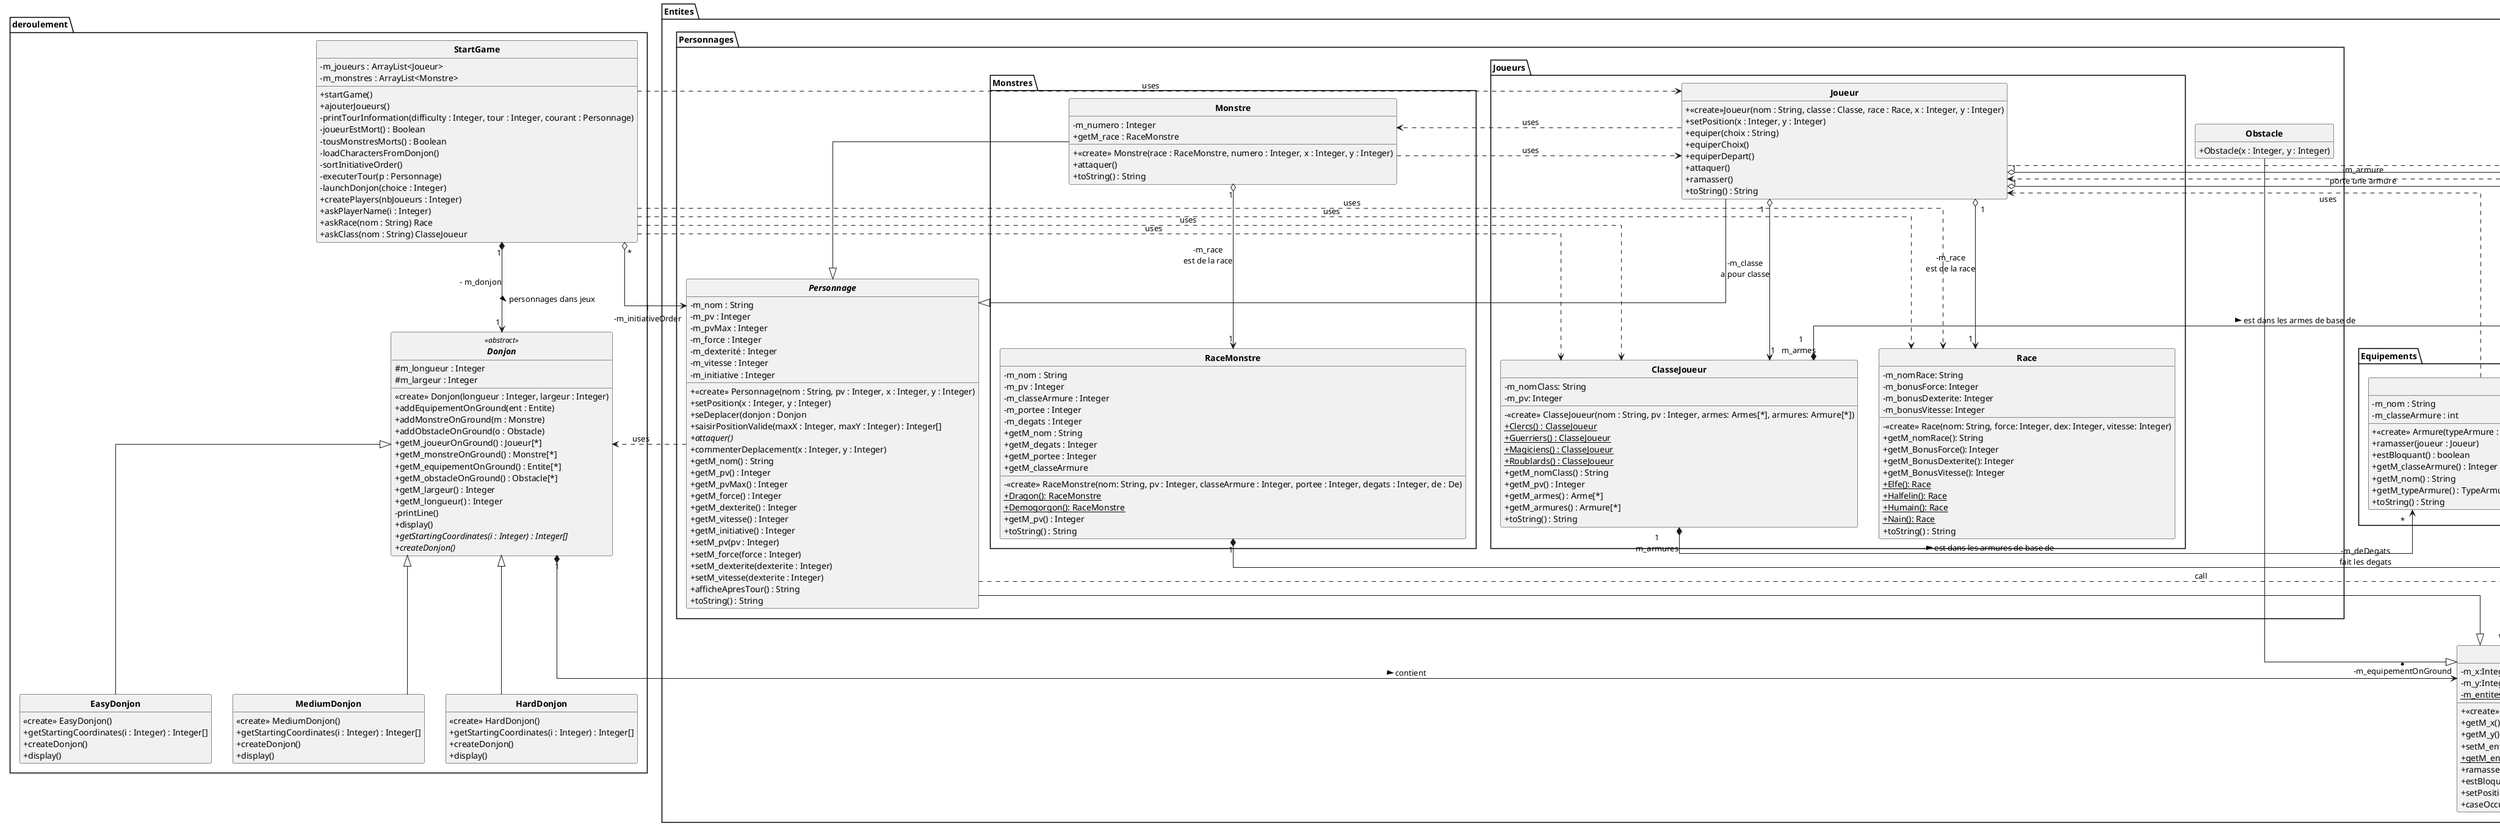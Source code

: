@startuml
'https://plantuml.com/use-case-diagram
skinparam style strictuml
skinparam classFontStyle Bold
skinparam classAttributeIconSize 0
skinparam linetype ortho
hide empty members
package Entites{
    abstract class Entite {
        - m_x:Integer
        - m_y:Integer
        - {static} m_entites : List<Entite>
        + <<create>> Entite(x : Integer, y: Integer)
        + getM_x() : Integer
        + getM_y() : Integer
        + setM_entites()
        + {static} getM_entites() : List<Entite>
        + ramasser(Joueur : joueur)
        + estBloquant() : boolean
        + setPosition(x : Integer, y : Integer)
        + caseOccupee(x : Integer, y : Integer)
    }

    package Equipements
    {
      ' Class Arme
      class Arme{
        - m_nom : String
        - m_portee : Integer
        + <<create>> Arme(type: TypeArme, nom: String , Dedegats: De , portee: Integer)
        + ramasser(joueur : Joueur)
        + estBloquant() : boolean
        + getM_typeArme() : TypeArme
        + getM_nom() : String
        + getM_degats(): De
        + getM_portee(): Integer
        + toString() : String
      }
      enum TypeArme <<enumerate>>
      {
        COURANTE
        DISTANCE
        GUERRE
      }
      ' Class Armure
      class Armure{
        - m_nom : String
        - m_classeArmure : int
        + <<create>> Armure(typeArmure : TypeArmure, nom : String, classeArmure : Integer)
        + ramasser(joueur : Joueur)
        + estBloquant() : boolean
        + getM_classeArmure() : Integer
        + getM_nom() : String
        + getM_typeArmure() : TypeArmure
        + toString() : String
      }
      enum TypeArmure <<enumerate>>
      {
        LEGERE
        LOURDE
      }
    }
    package Personnages {
        abstract class Personnage{
            -m_nom : String
            -m_pv : Integer
            -m_pvMax : Integer
            -m_force : Integer
            -m_dexterité : Integer
            -m_vitesse : Integer
            -m_initiative : Integer
            + <<create>> Personnage(nom : String, pv : Integer, x : Integer, y : Integer)
            + setPosition(x : Integer, y : Integer)
            + seDeplacer(donjon : Donjon
            + saisirPositionValide(maxX : Integer, maxY : Integer) : Integer[]
            + {abstract} attaquer()
            + commenterDeplacement(x : Integer, y : Integer)
            + getM_nom() : String
            + getM_pv() : Integer
            + getM_pvMax() : Integer
            + getM_force() : Integer
            + getM_dexterite() : Integer
            + getM_vitesse() : Integer
            + getM_initiative() : Integer
            + setM_pv(pv : Integer)
            + setM_force(force : Integer)
            + setM_dexterite(dexterite : Integer)
            + setM_vitesse(dexterite : Integer)
            + afficheApresTour() : String
            + toString() : String
        }
        package Joueurs {
            class Joueur{
                +<<create>>Joueur(nom : String, classe : Classe, race : Race, x : Integer, y : Integer)
                +setPosition(x : Integer, y : Integer)
                +equiper(choix : String)
                +equiperChoix()
                +equiperDepart()
                +attaquer()
                +ramasser()
                +toString() : String
            }
            class ClasseJoueur {
               - m_nomClass: String
               - m_pv: Integer
               - <<create>> ClasseJoueur(nom : String, pv : Integer, armes: Armes[*], armures: Armure[*])
               + {static} Clercs() : ClasseJoueur
               + {static} Guerriers() : ClasseJoueur
               + {static} Magiciens() : ClasseJoueur
               + {static} Roublards() : ClasseJoueur
               + getM_nomClass() : String
               + getM_pv() : Integer
               + getM_armes() : Arme[*]
               + getM_armures() : Armure[*]
               + toString() : String
            }

            class Race {
              - m_nomRace: String
              - m_bonusForce: Integer
              - m_bonusDexterite: Integer
              - m_bonusVitesse: Integer
              - <<create>> Race(nom: String, force: Integer, dex: Integer, vitesse: Integer)
              + getM_nomRace(): String
              + getM_BonusForce(): Integer
              + getM_BonusDexterite(): Integer
              + getM_BonusVitesse(): Integer
              + {static} Elfe(): Race
              + {static} Halfelin(): Race
              + {static} Humain(): Race
              + {static} Nain(): Race
              + toString() : String
            }
        }
        package Monstres {
            class Monstre {
                - m_numero : Integer
                + <<create>> Monstre(race : RaceMonstre, numero : Integer, x : Integer, y : Integer)
                + attaquer()
                + getM_race : RaceMonstre
                + toString() : String
            }

            class RaceMonstre {
                - m_nom : String
                - m_pv : Integer
                - m_classeArmure : Integer
                - m_portee : Integer
                - m_degats : Integer
                - <<create>> RaceMonstre(nom: String, pv : Integer, classeArmure : Integer, portee : Integer, degats : Integer, de : De)
                + {static} Dragon(): RaceMonstre
                + {static} Demogorgon(): RaceMonstre
                + getM_pv() : Integer
                + getM_nom : String
                + getM_degats : Integer
                + getM_portee : Integer
                + getM_classeArmure
                + toString() : String
            }
        }

        class Obstacle {
            + Obstacle(x : Integer, y : Integer)
        }
    }
}
package utils
{
  class Utils <<static>>{
    + {static} dico : Map<Character, Integer>
    + {static} dico2 : Map<Integer,Character>
  }
  class De
  {
    - m_nombreDes : Integer
    - m_facesParDe: Integer
    + <<create>> De(nombreDes : Integer, facesParDe : Integer)
    + lanceDe(): Integer
    + lanceDePrint(): Integer
    + toString(): String
  }
}
package deroulement {
           abstract class Donjon <<abstract>>{
                # m_longueur : Integer
                # m_largeur : Integer
                <<create>> Donjon(longueur : Integer, largeur : Integer)
                + addEquipementOnGround(ent : Entite)
                + addMonstreOnGround(m : Monstre)
                + addObstacleOnGround(o : Obstacle)
                + getM_joueurOnGround() : Joueur[*]
                + getM_monstreOnGround() : Monstre[*]
                + getM_equipementOnGround() : Entite[*]
                + getM_obstacleOnGround() : Obstacle[*]
                + getM_largeur() : Integer
                + getM_longueur() : Integer
                - printLine()
                + display()
                + {abstract} getStartingCoordinates(i : Integer) : Integer[]
                + {abstract} createDonjon()
            }
           class EasyDonjon extends Donjon {
                <<create>> EasyDonjon()
                + getStartingCoordinates(i : Integer) : Integer[]
                + createDonjon()
                + display()
           }
           class MediumDonjon extends Donjon {
                            <<create>> MediumDonjon()
                            + getStartingCoordinates(i : Integer) : Integer[]
                            + createDonjon()
                            + display()
           }
           class HardDonjon extends Donjon {
                                       <<create>> HardDonjon()
                                       + getStartingCoordinates(i : Integer) : Integer[]
                                       + createDonjon()
                                       + display()
           }
           class StartGame {
               - m_joueurs : ArrayList<Joueur>
               - m_monstres : ArrayList<Monstre>
               + startGame()
               + ajouterJoueurs()
               - printTourInformation(difficulty : Integer, tour : Integer, courant : Personnage)
               - joueurEstMort() : Boolean
               - tousMonstresMorts() : Boolean
               - loadCharactersFromDonjon()
               - sortInitiativeOrder()
               - executerTour(p : Personnage)
               - launchDonjon(choice : Integer)
               + createPlayers(nbJoueurs : Integer)
               + askPlayerName(i : Integer)
               + askRace(nom : String) Race
               + askClass(nom : String) ClasseJoueur
           }

}

' Donjon Relations
Donjon "1" *--> "* \n-m_equipementOnGround" Entite : contient \t\t >

' Class Startgame Relations
StartGame "1 " *--> "1 " Donjon : - m_donjon
StartGame .> ClasseJoueur: "«uses»"
StartGame .> Race: "«uses»"
StartGame "*" o--> "1\n-m_initiativeOrder" Personnage : personnages dans jeux\t\t >
StartGame ..> Joueur : "«uses»"
StartGame ..> Race : "«uses»"
StartGame ..> ClasseJoueur : "«uses»"

' Relations de Personnage
Personnage <|-up- Joueur
Personnage <|-up- Monstre
Personnage .> Donjon : "uses"
Personnage .> Utils : "«call»"

' Relations de Entite
Entite <|-up- Personnage
Entite <|-up- Arme
Entite <|-up- Armure
Entite <|-up- Obstacle
Entite "1" o--> "*" Entite : -m_entites
Entite ..> Arme : "uses"
Entite ..> Armure : "uses"


' Relations de ClasseJoueur
ClasseJoueur "1\nm_armes  " *----> "*" Arme : est dans les armes de base de >
ClasseJoueur "1\nm_armures" *----> "*\n" Armure : est dans les armures de base de >

' Relations de Joueur

Joueur "1" o--> "0..1" Arme : -m_arme\nporte une arme
Joueur "1" o--> "0..1" Armure : -m_armure\nporte une armure
Joueur "1" o--> "1" Race : -m_race\nest de la race
Joueur "1" o--> "1" ClasseJoueur : -m_classe\na pour classe
Joueur ..> De : "uses"
Joueur ..> Monstre : "uses"

' Relations de Monstre
Monstre "1" o--> "1" RaceMonstre : -m_race\nest de la race
Monstre ..> Joueur : "uses"

' Relations de RaceMonstre
RaceMonstre "1" *--> "1" De : -m_deDegats\nfait les degats

' Class Arme Relations
Arme .> TypeArme : "«uses»\n m_typeArme"
Arme "1" *--> "1\n -m_degats" De : fait les dégâts
Arme .> Joueur : "uses"
'Class Armure Relations
Armure .> TypeArmure : "«uses»\n m_typeArmure"
Armure .> Joueur : "uses"


@enduml